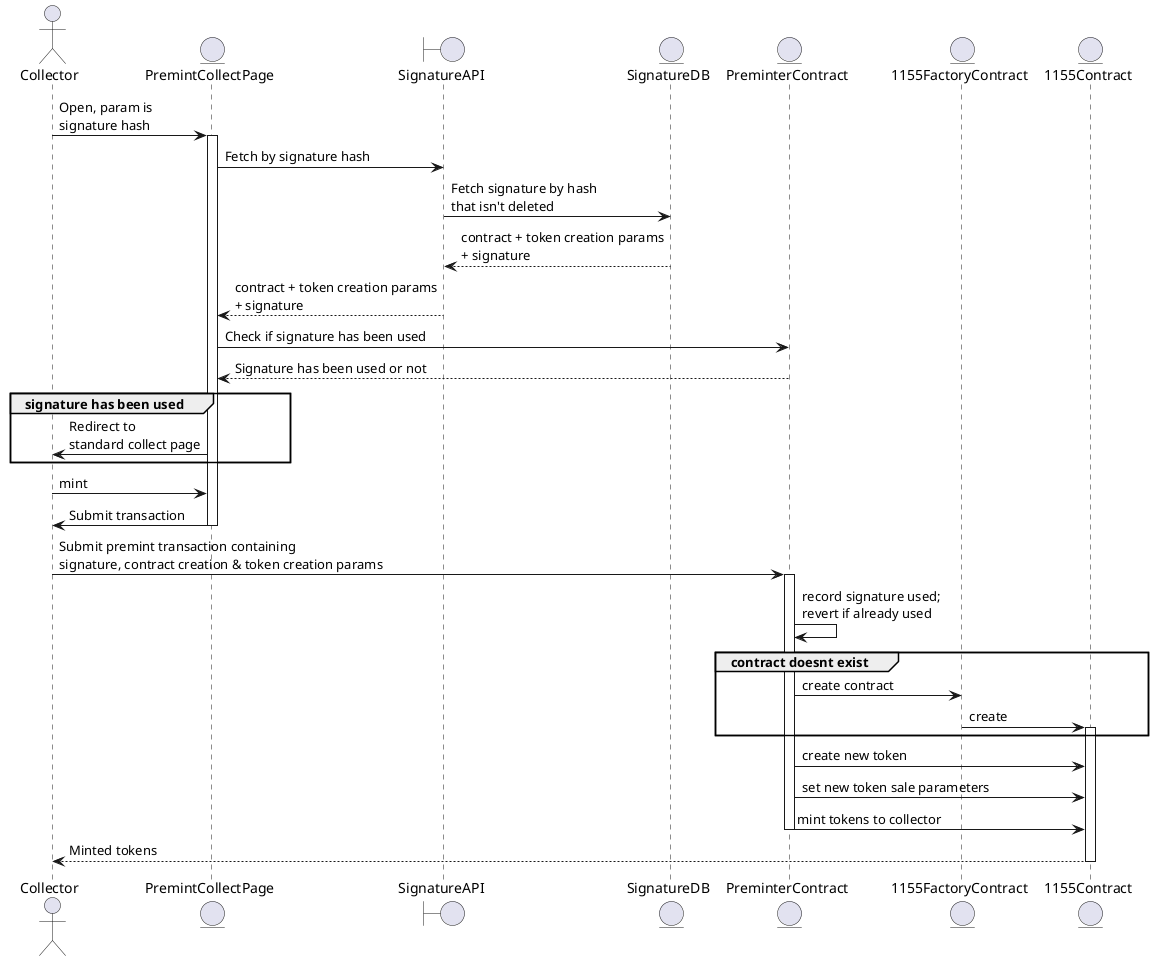 @startuml
actor Collector
entity PremintCollectPage 
boundary SignatureAPI
entity SignatureDB
entity PreminterContract
entity 1155FactoryContract
entity 1155Contract

Collector -> PremintCollectPage: Open, param is \nsignature hash
Activate PremintCollectPage
PremintCollectPage -> SignatureAPI: Fetch by signature hash 
SignatureAPI -> SignatureDB: Fetch signature by hash\nthat isn't deleted
SignatureDB --> SignatureAPI: contract + token creation params\n+ signature
SignatureAPI --> PremintCollectPage: contract + token creation params\n+ signature
PremintCollectPage -> PreminterContract: Check if signature has been used
PreminterContract --> PremintCollectPage: Signature has been used or not

Group signature has been used

    PremintCollectPage -> Collector: Redirect to \nstandard collect page

end

Collector -> PremintCollectPage: mint
PremintCollectPage -> Collector: Submit transaction
deactivate PremintCollectPage
Collector -> PreminterContract: Submit premint transaction containing \nsignature, contract creation & token creation params
activate PreminterContract
PreminterContract -> PreminterContract: record signature used;\nrevert if already used

Group contract doesnt exist
  
    PreminterContract -> 1155FactoryContract: create contract
    1155FactoryContract -> 1155Contract: create
    activate 1155Contract

end

PreminterContract -> 1155Contract: create new token
PreminterContract -> 1155Contract: set new token sale parameters
PreminterContract -> 1155Contract: mint tokens to collector

deactivate PreminterContract
1155Contract --> Collector: Minted tokens
deactivate 1155Contract

@enduml